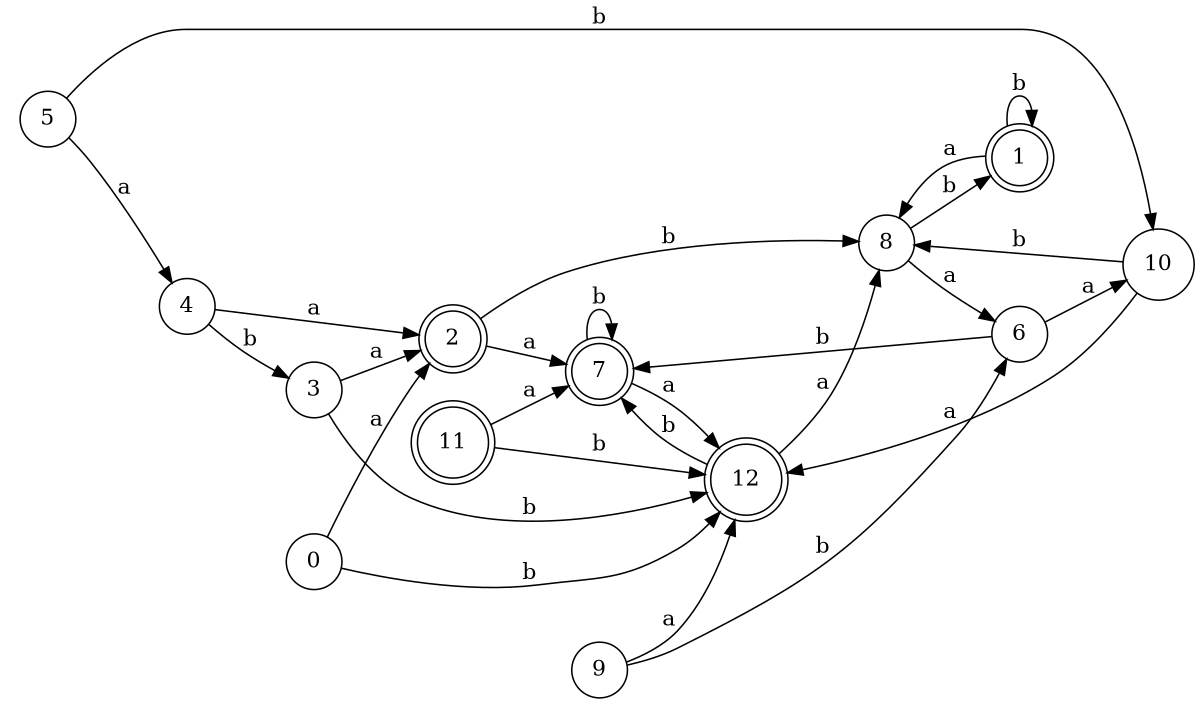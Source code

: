 digraph n11_7 {
__start0 [label="" shape="none"];

rankdir=LR;
size="8,5";

s0 [style="filled", color="black", fillcolor="white" shape="circle", label="0"];
s1 [style="rounded,filled", color="black", fillcolor="white" shape="doublecircle", label="1"];
s2 [style="rounded,filled", color="black", fillcolor="white" shape="doublecircle", label="2"];
s3 [style="filled", color="black", fillcolor="white" shape="circle", label="3"];
s4 [style="filled", color="black", fillcolor="white" shape="circle", label="4"];
s5 [style="filled", color="black", fillcolor="white" shape="circle", label="5"];
s6 [style="filled", color="black", fillcolor="white" shape="circle", label="6"];
s7 [style="rounded,filled", color="black", fillcolor="white" shape="doublecircle", label="7"];
s8 [style="filled", color="black", fillcolor="white" shape="circle", label="8"];
s9 [style="filled", color="black", fillcolor="white" shape="circle", label="9"];
s10 [style="filled", color="black", fillcolor="white" shape="circle", label="10"];
s11 [style="rounded,filled", color="black", fillcolor="white" shape="doublecircle", label="11"];
s12 [style="rounded,filled", color="black", fillcolor="white" shape="doublecircle", label="12"];
s0 -> s2 [label="a"];
s0 -> s12 [label="b"];
s1 -> s8 [label="a"];
s1 -> s1 [label="b"];
s2 -> s7 [label="a"];
s2 -> s8 [label="b"];
s3 -> s2 [label="a"];
s3 -> s12 [label="b"];
s4 -> s2 [label="a"];
s4 -> s3 [label="b"];
s5 -> s4 [label="a"];
s5 -> s10 [label="b"];
s6 -> s10 [label="a"];
s6 -> s7 [label="b"];
s7 -> s12 [label="a"];
s7 -> s7 [label="b"];
s8 -> s6 [label="a"];
s8 -> s1 [label="b"];
s9 -> s12 [label="a"];
s9 -> s6 [label="b"];
s10 -> s12 [label="a"];
s10 -> s8 [label="b"];
s11 -> s7 [label="a"];
s11 -> s12 [label="b"];
s12 -> s8 [label="a"];
s12 -> s7 [label="b"];

}